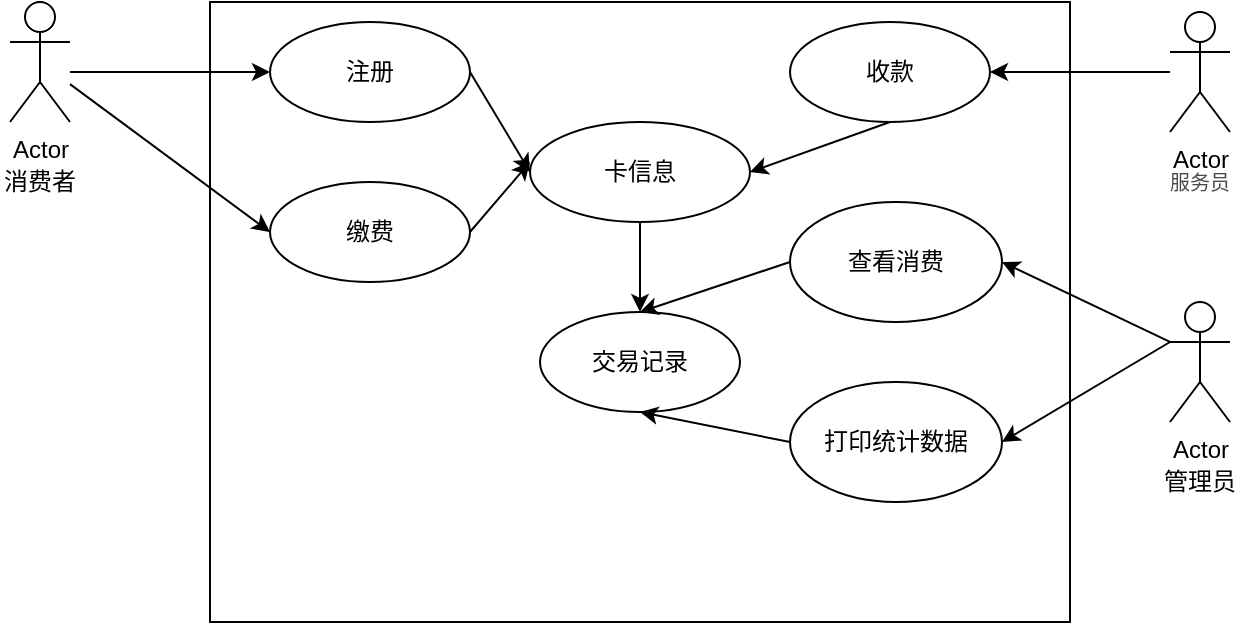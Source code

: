 <mxfile version="14.1.6" type="github">
  <diagram id="XfVUjCH8XnWIoCSjcp4H" name="Page-1">
    <mxGraphModel dx="965" dy="567" grid="1" gridSize="10" guides="1" tooltips="1" connect="1" arrows="1" fold="1" page="1" pageScale="1" pageWidth="827" pageHeight="1169" math="0" shadow="0">
      <root>
        <mxCell id="0" />
        <mxCell id="1" parent="0" />
        <mxCell id="47QJnPr3sgVHy5tQKSWY-4" value="" style="whiteSpace=wrap;html=1;verticalAlign=top;" vertex="1" parent="1">
          <mxGeometry x="180" y="60" width="430" height="310" as="geometry" />
        </mxCell>
        <mxCell id="47QJnPr3sgVHy5tQKSWY-5" value="" style="edgeStyle=orthogonalEdgeStyle;rounded=0;orthogonalLoop=1;jettySize=auto;html=1;entryX=0;entryY=0.5;entryDx=0;entryDy=0;" edge="1" parent="1" source="47QJnPr3sgVHy5tQKSWY-1" target="47QJnPr3sgVHy5tQKSWY-6">
          <mxGeometry relative="1" as="geometry">
            <Array as="points">
              <mxPoint x="150" y="95" />
              <mxPoint x="150" y="95" />
            </Array>
          </mxGeometry>
        </mxCell>
        <object label="Actor" id="47QJnPr3sgVHy5tQKSWY-1">
          <mxCell style="shape=umlActor;verticalLabelPosition=bottom;verticalAlign=top;html=1;outlineConnect=0;" vertex="1" parent="1">
            <mxGeometry x="80" y="60" width="30" height="60" as="geometry" />
          </mxCell>
        </object>
        <mxCell id="47QJnPr3sgVHy5tQKSWY-6" value="注册" style="ellipse;whiteSpace=wrap;html=1;" vertex="1" parent="1">
          <mxGeometry x="210" y="70" width="100" height="50" as="geometry" />
        </mxCell>
        <mxCell id="47QJnPr3sgVHy5tQKSWY-7" value="缴费" style="ellipse;whiteSpace=wrap;html=1;" vertex="1" parent="1">
          <mxGeometry x="210" y="150" width="100" height="50" as="geometry" />
        </mxCell>
        <mxCell id="47QJnPr3sgVHy5tQKSWY-8" value="" style="endArrow=classic;html=1;entryX=0;entryY=0.5;entryDx=0;entryDy=0;" edge="1" parent="1" source="47QJnPr3sgVHy5tQKSWY-1" target="47QJnPr3sgVHy5tQKSWY-7">
          <mxGeometry width="50" height="50" relative="1" as="geometry">
            <mxPoint x="390" y="320" as="sourcePoint" />
            <mxPoint x="440" y="270" as="targetPoint" />
          </mxGeometry>
        </mxCell>
        <mxCell id="47QJnPr3sgVHy5tQKSWY-13" value="" style="edgeStyle=orthogonalEdgeStyle;rounded=0;orthogonalLoop=1;jettySize=auto;html=1;entryX=1;entryY=0.5;entryDx=0;entryDy=0;" edge="1" parent="1" source="47QJnPr3sgVHy5tQKSWY-9" target="47QJnPr3sgVHy5tQKSWY-12">
          <mxGeometry relative="1" as="geometry" />
        </mxCell>
        <mxCell id="47QJnPr3sgVHy5tQKSWY-9" value="Actor" style="shape=umlActor;verticalLabelPosition=bottom;verticalAlign=top;html=1;outlineConnect=0;" vertex="1" parent="1">
          <mxGeometry x="660" y="65" width="30" height="60" as="geometry" />
        </mxCell>
        <mxCell id="47QJnPr3sgVHy5tQKSWY-10" value="消费者" style="text;html=1;strokeColor=none;fillColor=none;align=center;verticalAlign=middle;whiteSpace=wrap;rounded=0;" vertex="1" parent="1">
          <mxGeometry x="75" y="140" width="40" height="20" as="geometry" />
        </mxCell>
        <mxCell id="47QJnPr3sgVHy5tQKSWY-11" value="&lt;div style=&quot;text-align: left&quot;&gt;&lt;font color=&quot;#4a4a4a&quot; face=&quot;PingFang SC, Avenir, Tahoma, Arial, Lantinghei SC, Microsoft Yahei, Hiragino Sans GB, Microsoft Sans Serif, WenQuanYi Micro Hei, Helvetica, sans-serif&quot; style=&quot;font-size: 10px&quot;&gt;&lt;span style=&quot;background-color: rgb(255 , 255 , 255)&quot;&gt;服务员&lt;/span&gt;&lt;/font&gt;&lt;/div&gt;" style="text;html=1;strokeColor=none;fillColor=none;align=center;verticalAlign=middle;whiteSpace=wrap;rounded=0;" vertex="1" parent="1">
          <mxGeometry x="655" y="140" width="40" height="20" as="geometry" />
        </mxCell>
        <mxCell id="47QJnPr3sgVHy5tQKSWY-12" value="收款" style="ellipse;whiteSpace=wrap;html=1;" vertex="1" parent="1">
          <mxGeometry x="470" y="70" width="100" height="50" as="geometry" />
        </mxCell>
        <mxCell id="47QJnPr3sgVHy5tQKSWY-14" value="Actor" style="shape=umlActor;verticalLabelPosition=bottom;verticalAlign=top;html=1;outlineConnect=0;" vertex="1" parent="1">
          <mxGeometry x="660" y="210" width="30" height="60" as="geometry" />
        </mxCell>
        <mxCell id="47QJnPr3sgVHy5tQKSWY-15" value="管理员" style="text;html=1;strokeColor=none;fillColor=none;align=center;verticalAlign=middle;whiteSpace=wrap;rounded=0;" vertex="1" parent="1">
          <mxGeometry x="655" y="290" width="40" height="20" as="geometry" />
        </mxCell>
        <mxCell id="47QJnPr3sgVHy5tQKSWY-16" value="查看消费" style="ellipse;whiteSpace=wrap;html=1;" vertex="1" parent="1">
          <mxGeometry x="470" y="160" width="106" height="60" as="geometry" />
        </mxCell>
        <mxCell id="47QJnPr3sgVHy5tQKSWY-17" value="打印统计数据" style="ellipse;whiteSpace=wrap;html=1;" vertex="1" parent="1">
          <mxGeometry x="470" y="250" width="106" height="60" as="geometry" />
        </mxCell>
        <mxCell id="47QJnPr3sgVHy5tQKSWY-18" value="" style="endArrow=classic;html=1;exitX=0;exitY=0.333;exitDx=0;exitDy=0;exitPerimeter=0;entryX=1;entryY=0.5;entryDx=0;entryDy=0;" edge="1" parent="1" source="47QJnPr3sgVHy5tQKSWY-14" target="47QJnPr3sgVHy5tQKSWY-16">
          <mxGeometry width="50" height="50" relative="1" as="geometry">
            <mxPoint x="390" y="320" as="sourcePoint" />
            <mxPoint x="440" y="270" as="targetPoint" />
          </mxGeometry>
        </mxCell>
        <mxCell id="47QJnPr3sgVHy5tQKSWY-19" value="" style="endArrow=classic;html=1;entryX=1;entryY=0.5;entryDx=0;entryDy=0;" edge="1" parent="1" target="47QJnPr3sgVHy5tQKSWY-17">
          <mxGeometry width="50" height="50" relative="1" as="geometry">
            <mxPoint x="660" y="230" as="sourcePoint" />
            <mxPoint x="440" y="270" as="targetPoint" />
          </mxGeometry>
        </mxCell>
        <mxCell id="47QJnPr3sgVHy5tQKSWY-20" value="卡信息" style="ellipse;whiteSpace=wrap;html=1;" vertex="1" parent="1">
          <mxGeometry x="340" y="120" width="110" height="50" as="geometry" />
        </mxCell>
        <mxCell id="47QJnPr3sgVHy5tQKSWY-21" value="交易记录" style="ellipse;whiteSpace=wrap;html=1;" vertex="1" parent="1">
          <mxGeometry x="345" y="215" width="100" height="50" as="geometry" />
        </mxCell>
        <mxCell id="47QJnPr3sgVHy5tQKSWY-24" value="" style="endArrow=classic;html=1;exitX=1;exitY=0.5;exitDx=0;exitDy=0;entryX=0;entryY=0.5;entryDx=0;entryDy=0;" edge="1" parent="1" source="47QJnPr3sgVHy5tQKSWY-6" target="47QJnPr3sgVHy5tQKSWY-20">
          <mxGeometry width="50" height="50" relative="1" as="geometry">
            <mxPoint x="390" y="260" as="sourcePoint" />
            <mxPoint x="440" y="210" as="targetPoint" />
          </mxGeometry>
        </mxCell>
        <mxCell id="47QJnPr3sgVHy5tQKSWY-25" value="" style="endArrow=classic;html=1;exitX=1;exitY=0.5;exitDx=0;exitDy=0;" edge="1" parent="1" source="47QJnPr3sgVHy5tQKSWY-7">
          <mxGeometry width="50" height="50" relative="1" as="geometry">
            <mxPoint x="390" y="260" as="sourcePoint" />
            <mxPoint x="340" y="140" as="targetPoint" />
          </mxGeometry>
        </mxCell>
        <mxCell id="47QJnPr3sgVHy5tQKSWY-26" value="" style="endArrow=classic;html=1;entryX=1;entryY=0.5;entryDx=0;entryDy=0;exitX=0.5;exitY=1;exitDx=0;exitDy=0;" edge="1" parent="1" source="47QJnPr3sgVHy5tQKSWY-12" target="47QJnPr3sgVHy5tQKSWY-20">
          <mxGeometry width="50" height="50" relative="1" as="geometry">
            <mxPoint x="390" y="260" as="sourcePoint" />
            <mxPoint x="440" y="210" as="targetPoint" />
          </mxGeometry>
        </mxCell>
        <mxCell id="47QJnPr3sgVHy5tQKSWY-27" value="" style="endArrow=classic;html=1;entryX=0.5;entryY=0;entryDx=0;entryDy=0;exitX=0;exitY=0.5;exitDx=0;exitDy=0;" edge="1" parent="1" source="47QJnPr3sgVHy5tQKSWY-16" target="47QJnPr3sgVHy5tQKSWY-21">
          <mxGeometry width="50" height="50" relative="1" as="geometry">
            <mxPoint x="530" y="130" as="sourcePoint" />
            <mxPoint x="460" y="155" as="targetPoint" />
          </mxGeometry>
        </mxCell>
        <mxCell id="47QJnPr3sgVHy5tQKSWY-28" value="" style="endArrow=classic;html=1;entryX=0.5;entryY=1;entryDx=0;entryDy=0;exitX=0;exitY=0.5;exitDx=0;exitDy=0;" edge="1" parent="1" source="47QJnPr3sgVHy5tQKSWY-17" target="47QJnPr3sgVHy5tQKSWY-21">
          <mxGeometry width="50" height="50" relative="1" as="geometry">
            <mxPoint x="480" y="200" as="sourcePoint" />
            <mxPoint x="405" y="225" as="targetPoint" />
          </mxGeometry>
        </mxCell>
        <mxCell id="47QJnPr3sgVHy5tQKSWY-29" value="" style="endArrow=classic;html=1;exitX=0.5;exitY=1;exitDx=0;exitDy=0;entryX=0.5;entryY=0;entryDx=0;entryDy=0;" edge="1" parent="1" source="47QJnPr3sgVHy5tQKSWY-20" target="47QJnPr3sgVHy5tQKSWY-21">
          <mxGeometry width="50" height="50" relative="1" as="geometry">
            <mxPoint x="390" y="260" as="sourcePoint" />
            <mxPoint x="440" y="210" as="targetPoint" />
          </mxGeometry>
        </mxCell>
      </root>
    </mxGraphModel>
  </diagram>
</mxfile>

